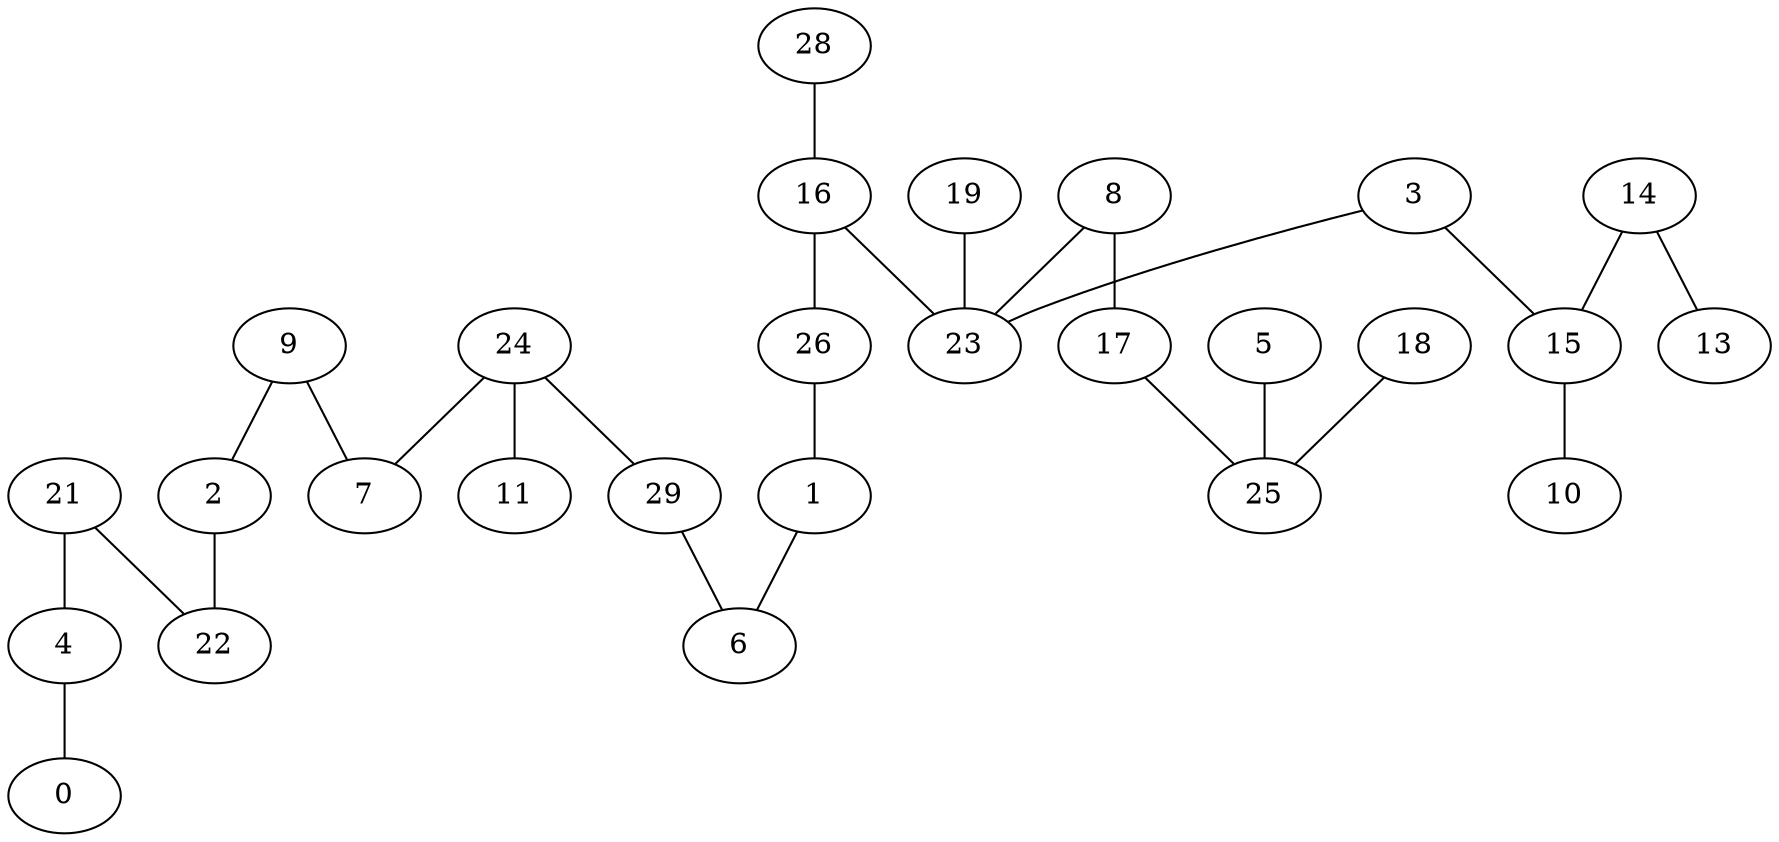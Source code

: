 graph DFS_R_grafoErdos_Renyi_30_39  {
0;
4;
21;
22;
2;
9;
7;
24;
11;
29;
6;
1;
26;
16;
23;
19;
8;
17;
25;
5;
18;
3;
15;
14;
13;
10;
28;
4 -- 0;
21 -- 4;
21 -- 22;
2 -- 22;
9 -- 2;
9 -- 7;
24 -- 7;
24 -- 11;
24 -- 29;
29 -- 6;
1 -- 6;
26 -- 1;
16 -- 26;
16 -- 23;
19 -- 23;
8 -- 23;
8 -- 17;
17 -- 25;
5 -- 25;
18 -- 25;
3 -- 23;
3 -- 15;
14 -- 15;
14 -- 13;
15 -- 10;
28 -- 16;
}